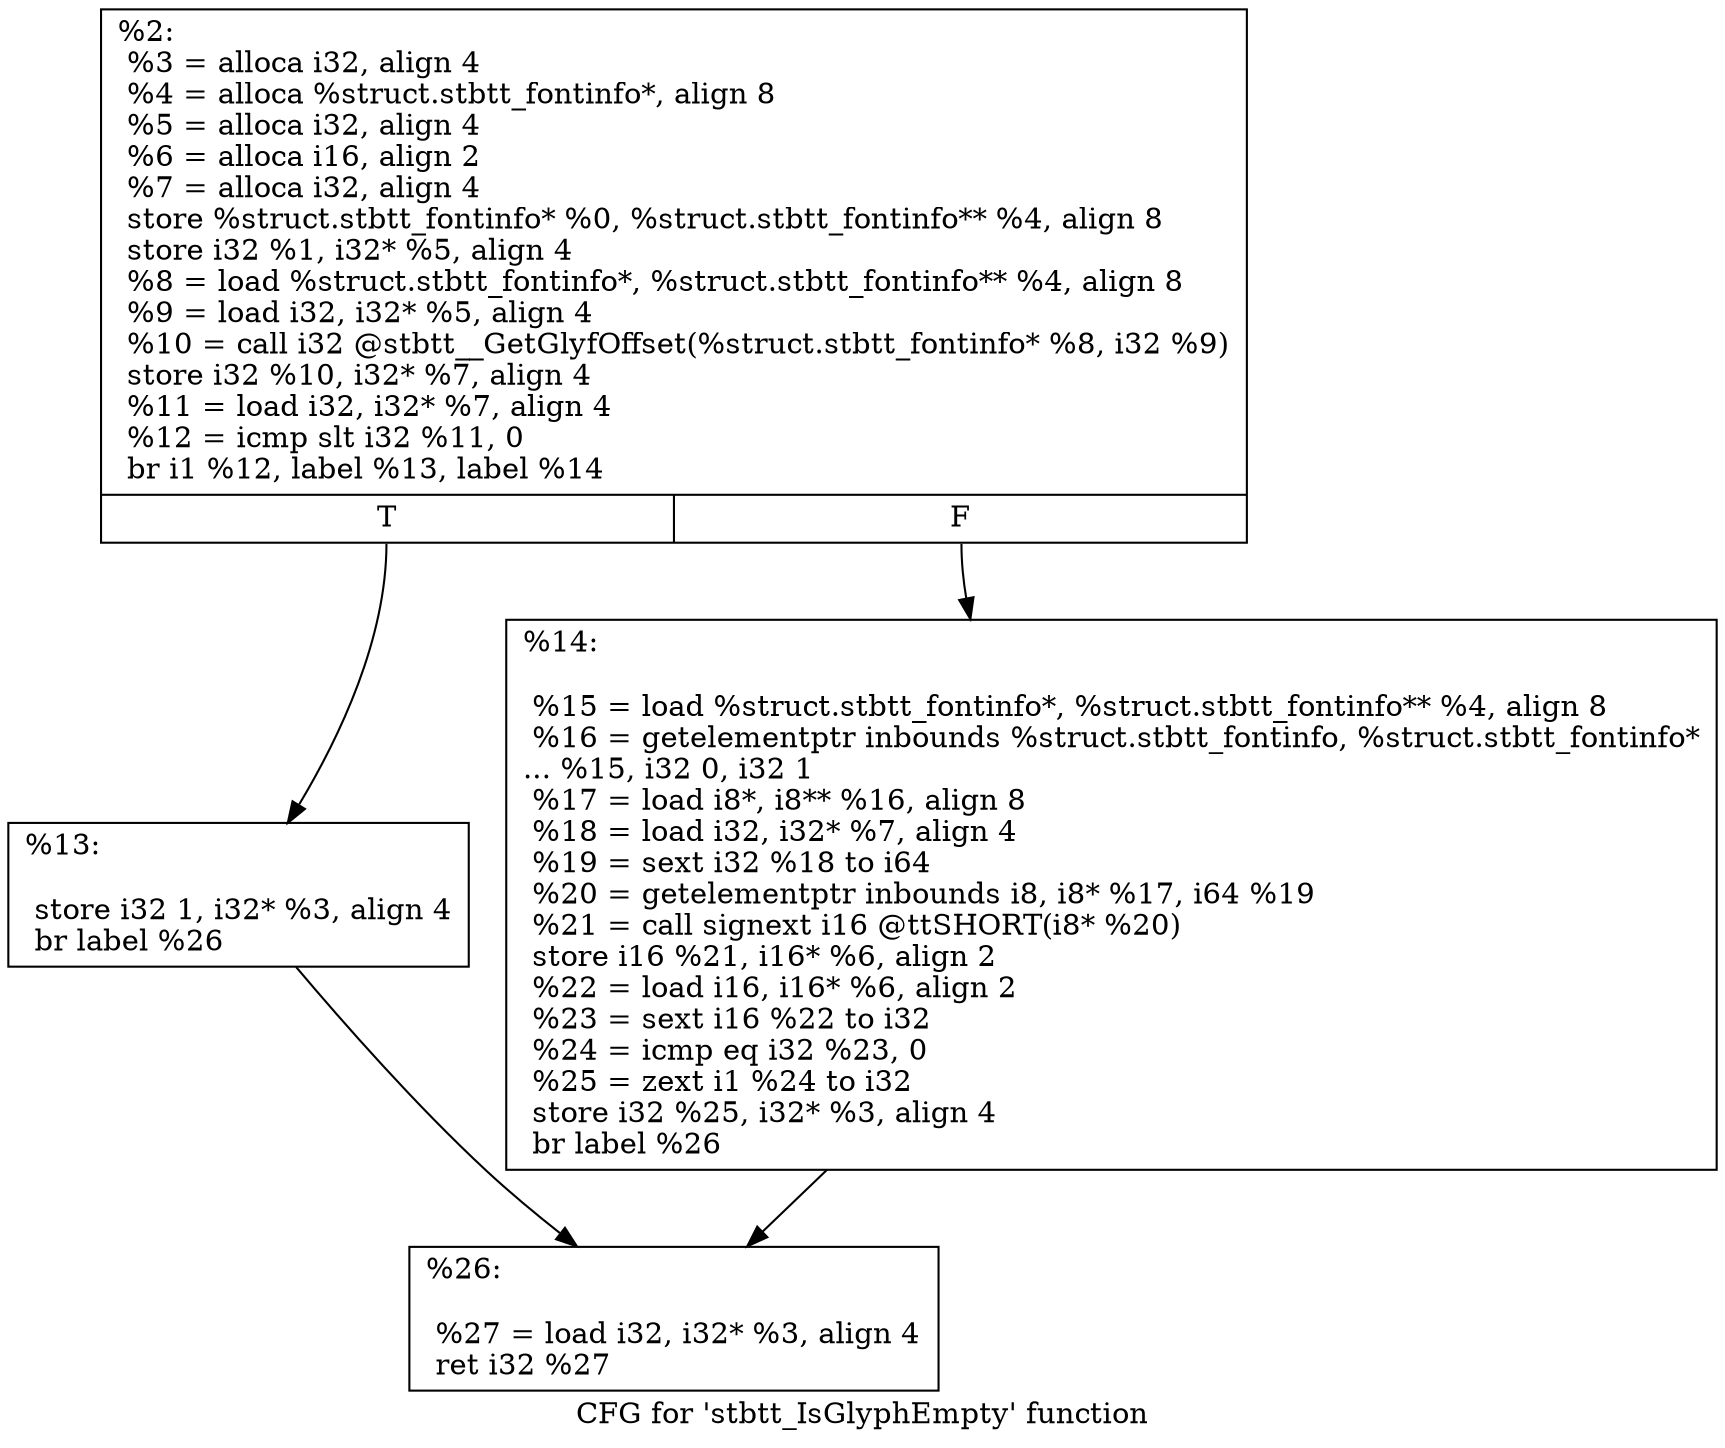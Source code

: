 digraph "CFG for 'stbtt_IsGlyphEmpty' function" {
	label="CFG for 'stbtt_IsGlyphEmpty' function";

	Node0x29feff0 [shape=record,label="{%2:\l  %3 = alloca i32, align 4\l  %4 = alloca %struct.stbtt_fontinfo*, align 8\l  %5 = alloca i32, align 4\l  %6 = alloca i16, align 2\l  %7 = alloca i32, align 4\l  store %struct.stbtt_fontinfo* %0, %struct.stbtt_fontinfo** %4, align 8\l  store i32 %1, i32* %5, align 4\l  %8 = load %struct.stbtt_fontinfo*, %struct.stbtt_fontinfo** %4, align 8\l  %9 = load i32, i32* %5, align 4\l  %10 = call i32 @stbtt__GetGlyfOffset(%struct.stbtt_fontinfo* %8, i32 %9)\l  store i32 %10, i32* %7, align 4\l  %11 = load i32, i32* %7, align 4\l  %12 = icmp slt i32 %11, 0\l  br i1 %12, label %13, label %14\l|{<s0>T|<s1>F}}"];
	Node0x29feff0:s0 -> Node0x29ff750;
	Node0x29feff0:s1 -> Node0x29ff7a0;
	Node0x29ff750 [shape=record,label="{%13:\l\l  store i32 1, i32* %3, align 4\l  br label %26\l}"];
	Node0x29ff750 -> Node0x29ff940;
	Node0x29ff7a0 [shape=record,label="{%14:\l\l  %15 = load %struct.stbtt_fontinfo*, %struct.stbtt_fontinfo** %4, align 8\l  %16 = getelementptr inbounds %struct.stbtt_fontinfo, %struct.stbtt_fontinfo*\l... %15, i32 0, i32 1\l  %17 = load i8*, i8** %16, align 8\l  %18 = load i32, i32* %7, align 4\l  %19 = sext i32 %18 to i64\l  %20 = getelementptr inbounds i8, i8* %17, i64 %19\l  %21 = call signext i16 @ttSHORT(i8* %20)\l  store i16 %21, i16* %6, align 2\l  %22 = load i16, i16* %6, align 2\l  %23 = sext i16 %22 to i32\l  %24 = icmp eq i32 %23, 0\l  %25 = zext i1 %24 to i32\l  store i32 %25, i32* %3, align 4\l  br label %26\l}"];
	Node0x29ff7a0 -> Node0x29ff940;
	Node0x29ff940 [shape=record,label="{%26:\l\l  %27 = load i32, i32* %3, align 4\l  ret i32 %27\l}"];
}
